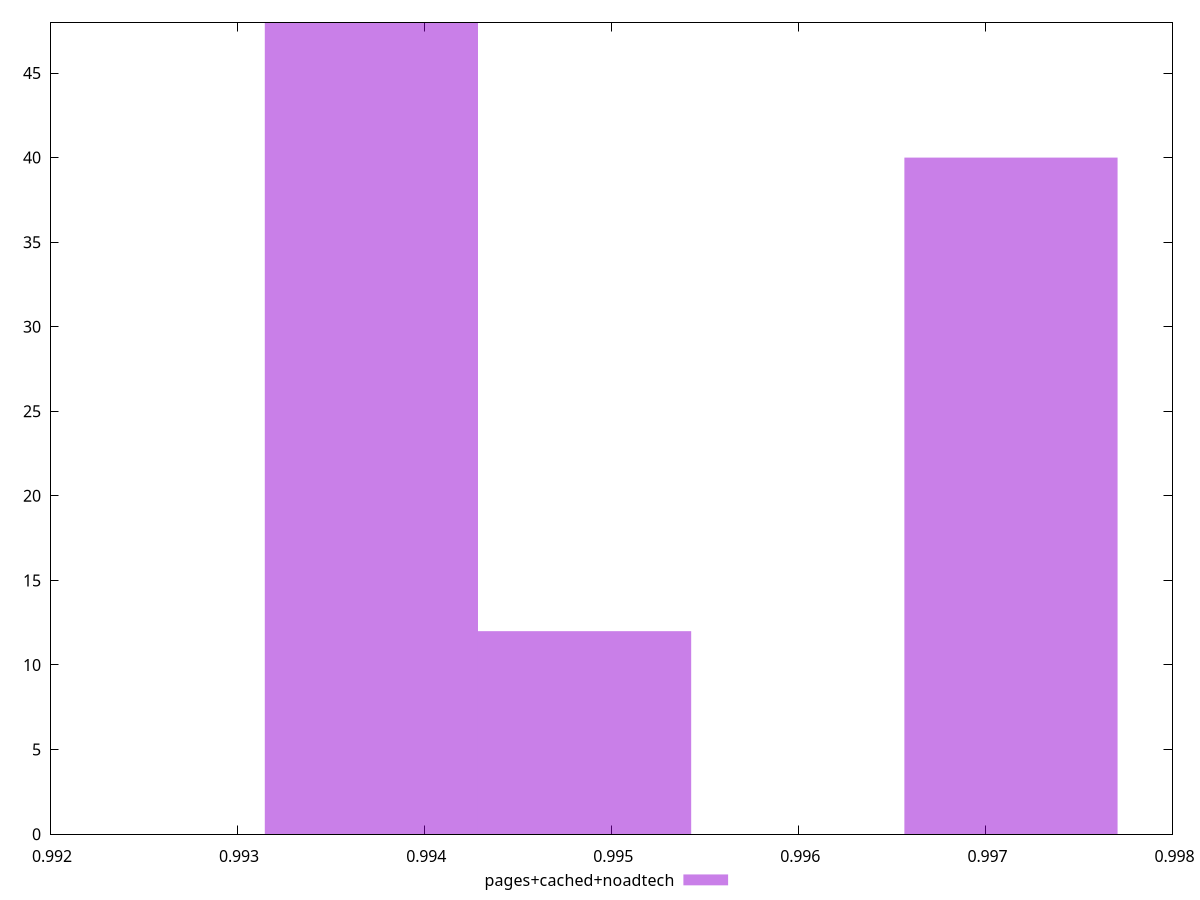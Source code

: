 $_pagesCachedNoadtech <<EOF
0.9937178943418246 48
0.9971366485654776 40
0.9948574790830422 12
EOF
set key outside below
set terminal pngcairo
set output "report_00006_2020-11-02T20-21-41.718Z/interactive/pages+cached+noadtech//hist.png"
set yrange [0:48]
set boxwidth 0.0011395847412176887
set style fill transparent solid 0.5 noborder
plot $_pagesCachedNoadtech title "pages+cached+noadtech" with boxes ,